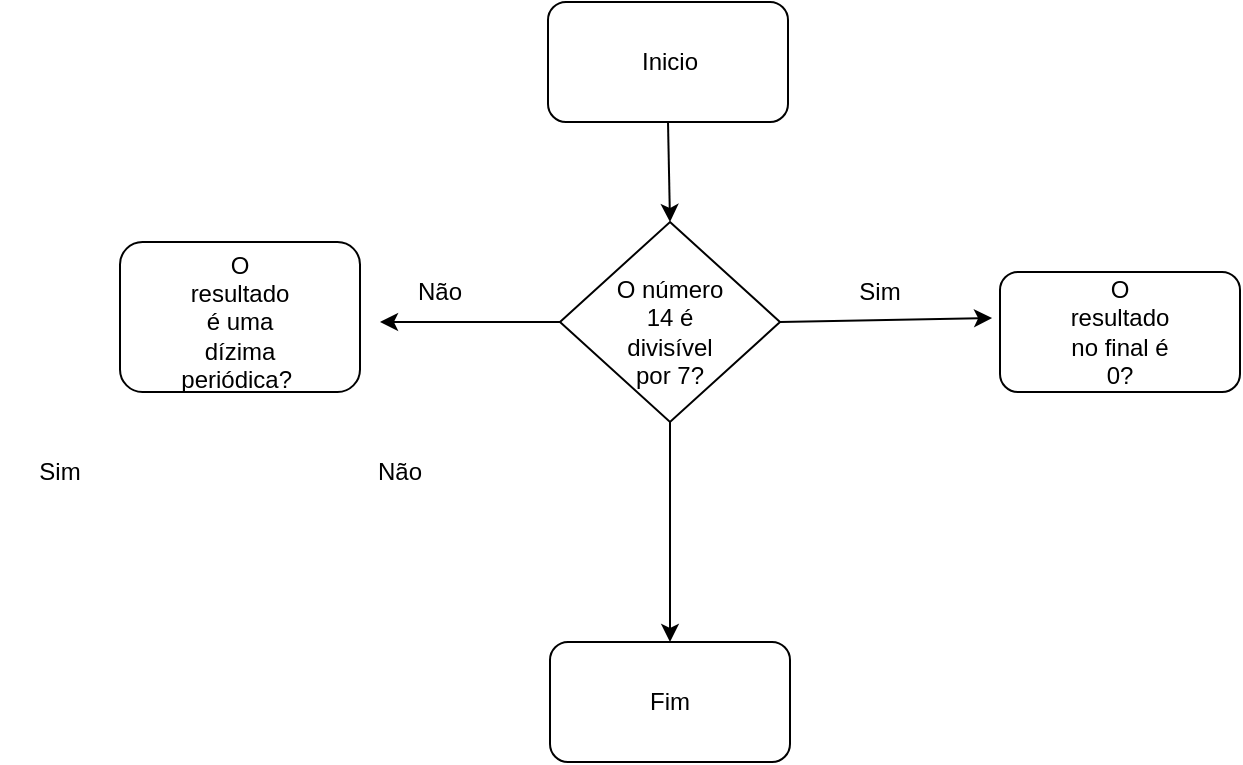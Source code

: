 <mxfile version="22.1.21" type="github">
  <diagram name="Página-1" id="WidBl3Nd_KMzk3lloGT-">
    <mxGraphModel dx="880" dy="468" grid="1" gridSize="10" guides="1" tooltips="1" connect="1" arrows="1" fold="1" page="1" pageScale="1" pageWidth="827" pageHeight="1169" math="0" shadow="0">
      <root>
        <mxCell id="0" />
        <mxCell id="1" parent="0" />
        <mxCell id="2UZ9Wj_L1q27eIQoaCNT-1" value="" style="rounded=1;whiteSpace=wrap;html=1;" parent="1" vertex="1">
          <mxGeometry x="354" y="40" width="120" height="60" as="geometry" />
        </mxCell>
        <mxCell id="2UZ9Wj_L1q27eIQoaCNT-2" value="Inicio" style="text;html=1;strokeColor=none;fillColor=none;align=center;verticalAlign=middle;whiteSpace=wrap;rounded=0;" parent="1" vertex="1">
          <mxGeometry x="385" y="55" width="60" height="30" as="geometry" />
        </mxCell>
        <mxCell id="2UZ9Wj_L1q27eIQoaCNT-14" style="edgeStyle=orthogonalEdgeStyle;rounded=0;orthogonalLoop=1;jettySize=auto;html=1;exitX=0.5;exitY=1;exitDx=0;exitDy=0;" parent="1" source="2UZ9Wj_L1q27eIQoaCNT-9" target="2UZ9Wj_L1q27eIQoaCNT-30" edge="1">
          <mxGeometry relative="1" as="geometry">
            <mxPoint x="415" y="310" as="targetPoint" />
          </mxGeometry>
        </mxCell>
        <mxCell id="2UZ9Wj_L1q27eIQoaCNT-9" value="" style="rhombus;whiteSpace=wrap;html=1;" parent="1" vertex="1">
          <mxGeometry x="360" y="150" width="110" height="100" as="geometry" />
        </mxCell>
        <mxCell id="2UZ9Wj_L1q27eIQoaCNT-12" value="O número 14 é divisível por 7?" style="text;html=1;strokeColor=none;fillColor=none;align=center;verticalAlign=middle;whiteSpace=wrap;rounded=0;" parent="1" vertex="1">
          <mxGeometry x="385" y="190" width="60" height="30" as="geometry" />
        </mxCell>
        <mxCell id="2UZ9Wj_L1q27eIQoaCNT-13" value="" style="endArrow=classic;html=1;rounded=0;exitX=0.5;exitY=1;exitDx=0;exitDy=0;entryX=0.5;entryY=0;entryDx=0;entryDy=0;" parent="1" source="2UZ9Wj_L1q27eIQoaCNT-1" target="2UZ9Wj_L1q27eIQoaCNT-9" edge="1">
          <mxGeometry width="50" height="50" relative="1" as="geometry">
            <mxPoint x="390" y="270" as="sourcePoint" />
            <mxPoint x="440" y="220" as="targetPoint" />
          </mxGeometry>
        </mxCell>
        <mxCell id="2UZ9Wj_L1q27eIQoaCNT-15" value="Sim" style="text;html=1;strokeColor=none;fillColor=none;align=center;verticalAlign=middle;whiteSpace=wrap;rounded=0;" parent="1" vertex="1">
          <mxGeometry x="490" y="170" width="60" height="30" as="geometry" />
        </mxCell>
        <mxCell id="2UZ9Wj_L1q27eIQoaCNT-16" value="Não" style="text;html=1;strokeColor=none;fillColor=none;align=center;verticalAlign=middle;whiteSpace=wrap;rounded=0;" parent="1" vertex="1">
          <mxGeometry x="270" y="170" width="60" height="30" as="geometry" />
        </mxCell>
        <mxCell id="2UZ9Wj_L1q27eIQoaCNT-17" value="" style="rounded=1;whiteSpace=wrap;html=1;" parent="1" vertex="1">
          <mxGeometry x="580" y="175" width="120" height="60" as="geometry" />
        </mxCell>
        <mxCell id="2UZ9Wj_L1q27eIQoaCNT-18" value="O resultado no final é 0?" style="text;html=1;strokeColor=none;fillColor=none;align=center;verticalAlign=middle;whiteSpace=wrap;rounded=0;" parent="1" vertex="1">
          <mxGeometry x="610" y="190" width="60" height="30" as="geometry" />
        </mxCell>
        <mxCell id="2UZ9Wj_L1q27eIQoaCNT-25" value="" style="endArrow=classic;html=1;rounded=0;exitX=1;exitY=0.5;exitDx=0;exitDy=0;entryX=-0.033;entryY=0.383;entryDx=0;entryDy=0;entryPerimeter=0;" parent="1" source="2UZ9Wj_L1q27eIQoaCNT-9" target="2UZ9Wj_L1q27eIQoaCNT-17" edge="1">
          <mxGeometry width="50" height="50" relative="1" as="geometry">
            <mxPoint x="390" y="270" as="sourcePoint" />
            <mxPoint x="570" y="200" as="targetPoint" />
          </mxGeometry>
        </mxCell>
        <mxCell id="2UZ9Wj_L1q27eIQoaCNT-26" value="" style="rounded=1;whiteSpace=wrap;html=1;" parent="1" vertex="1">
          <mxGeometry x="140" y="160" width="120" height="75" as="geometry" />
        </mxCell>
        <mxCell id="2UZ9Wj_L1q27eIQoaCNT-27" value="O resultado é uma dízima periódica?&amp;nbsp;" style="text;html=1;strokeColor=none;fillColor=none;align=center;verticalAlign=middle;whiteSpace=wrap;rounded=0;" parent="1" vertex="1">
          <mxGeometry x="170" y="185" width="60" height="30" as="geometry" />
        </mxCell>
        <mxCell id="2UZ9Wj_L1q27eIQoaCNT-29" value="" style="endArrow=classic;html=1;rounded=0;entryX=0;entryY=1;entryDx=0;entryDy=0;exitX=0;exitY=0.5;exitDx=0;exitDy=0;" parent="1" source="2UZ9Wj_L1q27eIQoaCNT-9" target="2UZ9Wj_L1q27eIQoaCNT-16" edge="1">
          <mxGeometry width="50" height="50" relative="1" as="geometry">
            <mxPoint x="390" y="270" as="sourcePoint" />
            <mxPoint x="350" y="200" as="targetPoint" />
          </mxGeometry>
        </mxCell>
        <mxCell id="2UZ9Wj_L1q27eIQoaCNT-30" value="" style="rounded=1;whiteSpace=wrap;html=1;" parent="1" vertex="1">
          <mxGeometry x="355" y="360" width="120" height="60" as="geometry" />
        </mxCell>
        <mxCell id="2UZ9Wj_L1q27eIQoaCNT-31" value="Sim" style="text;html=1;strokeColor=none;fillColor=none;align=center;verticalAlign=middle;whiteSpace=wrap;rounded=0;" parent="1" vertex="1">
          <mxGeometry x="80" y="260" width="60" height="30" as="geometry" />
        </mxCell>
        <mxCell id="2UZ9Wj_L1q27eIQoaCNT-32" value="Não" style="text;html=1;strokeColor=none;fillColor=none;align=center;verticalAlign=middle;whiteSpace=wrap;rounded=0;" parent="1" vertex="1">
          <mxGeometry x="250" y="260" width="60" height="30" as="geometry" />
        </mxCell>
        <mxCell id="2UZ9Wj_L1q27eIQoaCNT-33" value="Fim" style="text;html=1;strokeColor=none;fillColor=none;align=center;verticalAlign=middle;whiteSpace=wrap;rounded=0;" parent="1" vertex="1">
          <mxGeometry x="385" y="375" width="60" height="30" as="geometry" />
        </mxCell>
      </root>
    </mxGraphModel>
  </diagram>
</mxfile>
